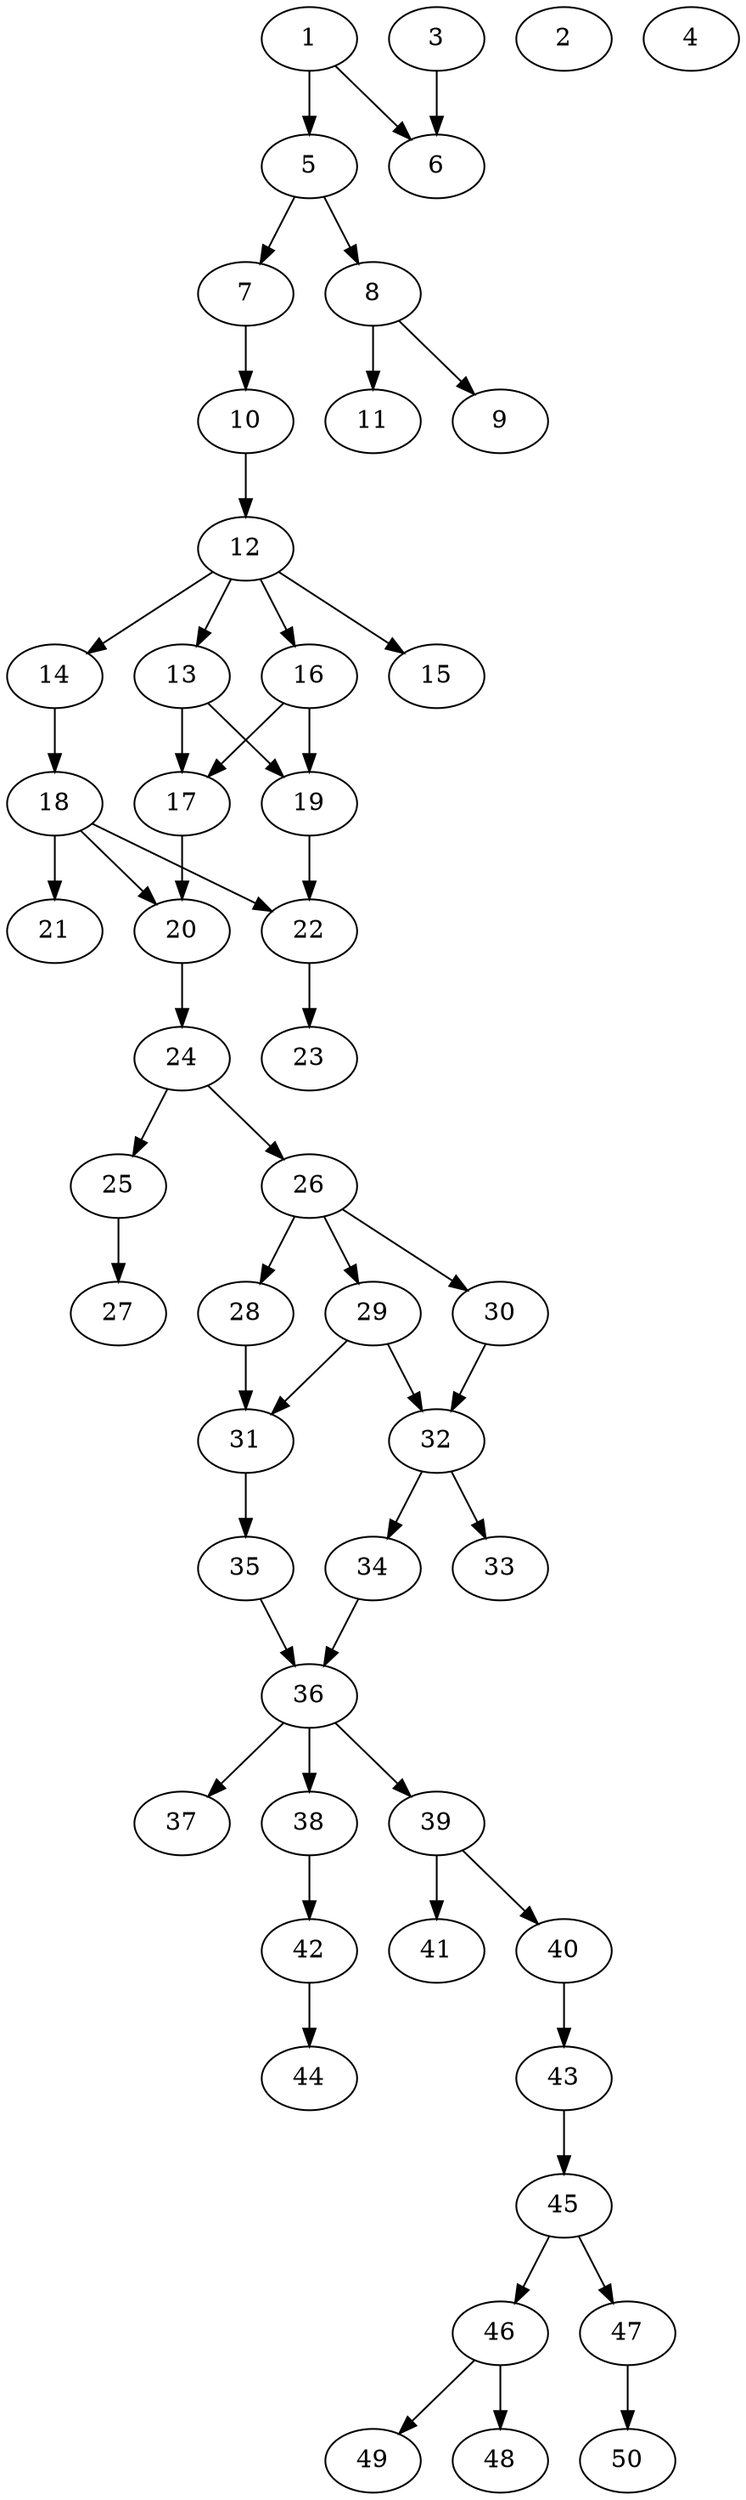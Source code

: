 // DAG automatically generated by daggen at Thu Oct  3 14:07:56 2019
// ./daggen --dot -n 50 --ccr 0.4 --fat 0.3 --regular 0.5 --density 0.5 --mindata 5242880 --maxdata 52428800 
digraph G {
  1 [size="53332480", alpha="0.02", expect_size="21332992"] 
  1 -> 5 [size ="21332992"]
  1 -> 6 [size ="21332992"]
  2 [size="79526400", alpha="0.03", expect_size="31810560"] 
  3 [size="102131200", alpha="0.04", expect_size="40852480"] 
  3 -> 6 [size ="40852480"]
  4 [size="87459840", alpha="0.01", expect_size="34983936"] 
  5 [size="15523840", alpha="0.16", expect_size="6209536"] 
  5 -> 7 [size ="6209536"]
  5 -> 8 [size ="6209536"]
  6 [size="16199680", alpha="0.09", expect_size="6479872"] 
  7 [size="83548160", alpha="0.17", expect_size="33419264"] 
  7 -> 10 [size ="33419264"]
  8 [size="74065920", alpha="0.10", expect_size="29626368"] 
  8 -> 9 [size ="29626368"]
  8 -> 11 [size ="29626368"]
  9 [size="74181120", alpha="0.02", expect_size="29672448"] 
  10 [size="103961600", alpha="0.12", expect_size="41584640"] 
  10 -> 12 [size ="41584640"]
  11 [size="83814400", alpha="0.09", expect_size="33525760"] 
  12 [size="95936000", alpha="0.10", expect_size="38374400"] 
  12 -> 13 [size ="38374400"]
  12 -> 14 [size ="38374400"]
  12 -> 15 [size ="38374400"]
  12 -> 16 [size ="38374400"]
  13 [size="116057600", alpha="0.19", expect_size="46423040"] 
  13 -> 17 [size ="46423040"]
  13 -> 19 [size ="46423040"]
  14 [size="19307520", alpha="0.12", expect_size="7723008"] 
  14 -> 18 [size ="7723008"]
  15 [size="25697280", alpha="0.10", expect_size="10278912"] 
  16 [size="119211520", alpha="0.06", expect_size="47684608"] 
  16 -> 17 [size ="47684608"]
  16 -> 19 [size ="47684608"]
  17 [size="57036800", alpha="0.08", expect_size="22814720"] 
  17 -> 20 [size ="22814720"]
  18 [size="38551040", alpha="0.18", expect_size="15420416"] 
  18 -> 20 [size ="15420416"]
  18 -> 21 [size ="15420416"]
  18 -> 22 [size ="15420416"]
  19 [size="96020480", alpha="0.02", expect_size="38408192"] 
  19 -> 22 [size ="38408192"]
  20 [size="108264960", alpha="0.08", expect_size="43305984"] 
  20 -> 24 [size ="43305984"]
  21 [size="59604480", alpha="0.00", expect_size="23841792"] 
  22 [size="115107840", alpha="0.04", expect_size="46043136"] 
  22 -> 23 [size ="46043136"]
  23 [size="55162880", alpha="0.02", expect_size="22065152"] 
  24 [size="50406400", alpha="0.14", expect_size="20162560"] 
  24 -> 25 [size ="20162560"]
  24 -> 26 [size ="20162560"]
  25 [size="121436160", alpha="0.06", expect_size="48574464"] 
  25 -> 27 [size ="48574464"]
  26 [size="62123520", alpha="0.18", expect_size="24849408"] 
  26 -> 28 [size ="24849408"]
  26 -> 29 [size ="24849408"]
  26 -> 30 [size ="24849408"]
  27 [size="100093440", alpha="0.02", expect_size="40037376"] 
  28 [size="28779520", alpha="0.17", expect_size="11511808"] 
  28 -> 31 [size ="11511808"]
  29 [size="15984640", alpha="0.02", expect_size="6393856"] 
  29 -> 31 [size ="6393856"]
  29 -> 32 [size ="6393856"]
  30 [size="27678720", alpha="0.02", expect_size="11071488"] 
  30 -> 32 [size ="11071488"]
  31 [size="72412160", alpha="0.14", expect_size="28964864"] 
  31 -> 35 [size ="28964864"]
  32 [size="72445440", alpha="0.01", expect_size="28978176"] 
  32 -> 33 [size ="28978176"]
  32 -> 34 [size ="28978176"]
  33 [size="94202880", alpha="0.05", expect_size="37681152"] 
  34 [size="108741120", alpha="0.10", expect_size="43496448"] 
  34 -> 36 [size ="43496448"]
  35 [size="72450560", alpha="0.17", expect_size="28980224"] 
  35 -> 36 [size ="28980224"]
  36 [size="105717760", alpha="0.02", expect_size="42287104"] 
  36 -> 37 [size ="42287104"]
  36 -> 38 [size ="42287104"]
  36 -> 39 [size ="42287104"]
  37 [size="93665280", alpha="0.14", expect_size="37466112"] 
  38 [size="106741760", alpha="0.11", expect_size="42696704"] 
  38 -> 42 [size ="42696704"]
  39 [size="87936000", alpha="0.02", expect_size="35174400"] 
  39 -> 40 [size ="35174400"]
  39 -> 41 [size ="35174400"]
  40 [size="98327040", alpha="0.09", expect_size="39330816"] 
  40 -> 43 [size ="39330816"]
  41 [size="110804480", alpha="0.04", expect_size="44321792"] 
  42 [size="78113280", alpha="0.16", expect_size="31245312"] 
  42 -> 44 [size ="31245312"]
  43 [size="83079680", alpha="0.15", expect_size="33231872"] 
  43 -> 45 [size ="33231872"]
  44 [size="110696960", alpha="0.01", expect_size="44278784"] 
  45 [size="49195520", alpha="0.04", expect_size="19678208"] 
  45 -> 46 [size ="19678208"]
  45 -> 47 [size ="19678208"]
  46 [size="29132800", alpha="0.17", expect_size="11653120"] 
  46 -> 48 [size ="11653120"]
  46 -> 49 [size ="11653120"]
  47 [size="38650880", alpha="0.04", expect_size="15460352"] 
  47 -> 50 [size ="15460352"]
  48 [size="121679360", alpha="0.13", expect_size="48671744"] 
  49 [size="67737600", alpha="0.04", expect_size="27095040"] 
  50 [size="77698560", alpha="0.16", expect_size="31079424"] 
}
